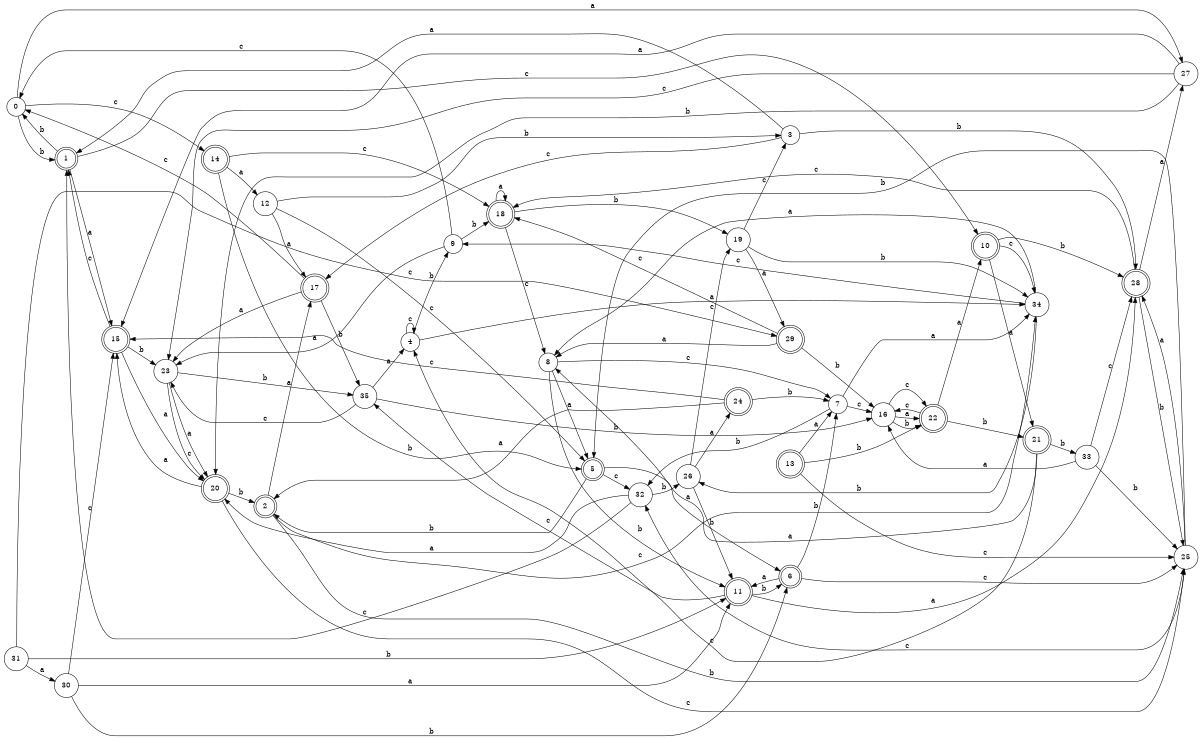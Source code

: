 digraph n29_1 {
__start0 [label="" shape="none"];

rankdir=LR;
size="8,5";

s0 [style="filled", color="black", fillcolor="white" shape="circle", label="0"];
s1 [style="rounded,filled", color="black", fillcolor="white" shape="doublecircle", label="1"];
s2 [style="rounded,filled", color="black", fillcolor="white" shape="doublecircle", label="2"];
s3 [style="filled", color="black", fillcolor="white" shape="circle", label="3"];
s4 [style="filled", color="black", fillcolor="white" shape="circle", label="4"];
s5 [style="rounded,filled", color="black", fillcolor="white" shape="doublecircle", label="5"];
s6 [style="rounded,filled", color="black", fillcolor="white" shape="doublecircle", label="6"];
s7 [style="filled", color="black", fillcolor="white" shape="circle", label="7"];
s8 [style="filled", color="black", fillcolor="white" shape="circle", label="8"];
s9 [style="filled", color="black", fillcolor="white" shape="circle", label="9"];
s10 [style="rounded,filled", color="black", fillcolor="white" shape="doublecircle", label="10"];
s11 [style="rounded,filled", color="black", fillcolor="white" shape="doublecircle", label="11"];
s12 [style="filled", color="black", fillcolor="white" shape="circle", label="12"];
s13 [style="rounded,filled", color="black", fillcolor="white" shape="doublecircle", label="13"];
s14 [style="rounded,filled", color="black", fillcolor="white" shape="doublecircle", label="14"];
s15 [style="rounded,filled", color="black", fillcolor="white" shape="doublecircle", label="15"];
s16 [style="filled", color="black", fillcolor="white" shape="circle", label="16"];
s17 [style="rounded,filled", color="black", fillcolor="white" shape="doublecircle", label="17"];
s18 [style="rounded,filled", color="black", fillcolor="white" shape="doublecircle", label="18"];
s19 [style="filled", color="black", fillcolor="white" shape="circle", label="19"];
s20 [style="rounded,filled", color="black", fillcolor="white" shape="doublecircle", label="20"];
s21 [style="rounded,filled", color="black", fillcolor="white" shape="doublecircle", label="21"];
s22 [style="rounded,filled", color="black", fillcolor="white" shape="doublecircle", label="22"];
s23 [style="filled", color="black", fillcolor="white" shape="circle", label="23"];
s24 [style="rounded,filled", color="black", fillcolor="white" shape="doublecircle", label="24"];
s25 [style="filled", color="black", fillcolor="white" shape="circle", label="25"];
s26 [style="filled", color="black", fillcolor="white" shape="circle", label="26"];
s27 [style="filled", color="black", fillcolor="white" shape="circle", label="27"];
s28 [style="rounded,filled", color="black", fillcolor="white" shape="doublecircle", label="28"];
s29 [style="rounded,filled", color="black", fillcolor="white" shape="doublecircle", label="29"];
s30 [style="filled", color="black", fillcolor="white" shape="circle", label="30"];
s31 [style="filled", color="black", fillcolor="white" shape="circle", label="31"];
s32 [style="filled", color="black", fillcolor="white" shape="circle", label="32"];
s33 [style="filled", color="black", fillcolor="white" shape="circle", label="33"];
s34 [style="filled", color="black", fillcolor="white" shape="circle", label="34"];
s35 [style="filled", color="black", fillcolor="white" shape="circle", label="35"];
s0 -> s27 [label="a"];
s0 -> s1 [label="b"];
s0 -> s14 [label="c"];
s1 -> s15 [label="a"];
s1 -> s0 [label="b"];
s1 -> s10 [label="c"];
s2 -> s17 [label="a"];
s2 -> s25 [label="b"];
s2 -> s34 [label="c"];
s3 -> s1 [label="a"];
s3 -> s28 [label="b"];
s3 -> s17 [label="c"];
s4 -> s34 [label="a"];
s4 -> s9 [label="b"];
s4 -> s4 [label="c"];
s5 -> s6 [label="a"];
s5 -> s2 [label="b"];
s5 -> s32 [label="c"];
s6 -> s11 [label="a"];
s6 -> s7 [label="b"];
s6 -> s25 [label="c"];
s7 -> s34 [label="a"];
s7 -> s32 [label="b"];
s7 -> s16 [label="c"];
s8 -> s5 [label="a"];
s8 -> s11 [label="b"];
s8 -> s7 [label="c"];
s9 -> s23 [label="a"];
s9 -> s18 [label="b"];
s9 -> s0 [label="c"];
s10 -> s21 [label="a"];
s10 -> s28 [label="b"];
s10 -> s34 [label="c"];
s11 -> s28 [label="a"];
s11 -> s6 [label="b"];
s11 -> s35 [label="c"];
s12 -> s17 [label="a"];
s12 -> s3 [label="b"];
s12 -> s5 [label="c"];
s13 -> s7 [label="a"];
s13 -> s22 [label="b"];
s13 -> s25 [label="c"];
s14 -> s12 [label="a"];
s14 -> s5 [label="b"];
s14 -> s18 [label="c"];
s15 -> s20 [label="a"];
s15 -> s23 [label="b"];
s15 -> s1 [label="c"];
s16 -> s22 [label="a"];
s16 -> s22 [label="b"];
s16 -> s22 [label="c"];
s17 -> s23 [label="a"];
s17 -> s35 [label="b"];
s17 -> s0 [label="c"];
s18 -> s18 [label="a"];
s18 -> s19 [label="b"];
s18 -> s8 [label="c"];
s19 -> s29 [label="a"];
s19 -> s34 [label="b"];
s19 -> s3 [label="c"];
s20 -> s15 [label="a"];
s20 -> s2 [label="b"];
s20 -> s25 [label="c"];
s21 -> s8 [label="a"];
s21 -> s33 [label="b"];
s21 -> s4 [label="c"];
s22 -> s10 [label="a"];
s22 -> s21 [label="b"];
s22 -> s16 [label="c"];
s23 -> s20 [label="a"];
s23 -> s35 [label="b"];
s23 -> s20 [label="c"];
s24 -> s2 [label="a"];
s24 -> s7 [label="b"];
s24 -> s15 [label="c"];
s25 -> s28 [label="a"];
s25 -> s5 [label="b"];
s25 -> s32 [label="c"];
s26 -> s24 [label="a"];
s26 -> s11 [label="b"];
s26 -> s19 [label="c"];
s27 -> s15 [label="a"];
s27 -> s20 [label="b"];
s27 -> s23 [label="c"];
s28 -> s27 [label="a"];
s28 -> s25 [label="b"];
s28 -> s18 [label="c"];
s29 -> s8 [label="a"];
s29 -> s16 [label="b"];
s29 -> s18 [label="c"];
s30 -> s11 [label="a"];
s30 -> s6 [label="b"];
s30 -> s15 [label="c"];
s31 -> s30 [label="a"];
s31 -> s11 [label="b"];
s31 -> s29 [label="c"];
s32 -> s20 [label="a"];
s32 -> s26 [label="b"];
s32 -> s1 [label="c"];
s33 -> s16 [label="a"];
s33 -> s25 [label="b"];
s33 -> s28 [label="c"];
s34 -> s8 [label="a"];
s34 -> s26 [label="b"];
s34 -> s9 [label="c"];
s35 -> s4 [label="a"];
s35 -> s16 [label="b"];
s35 -> s23 [label="c"];

}
